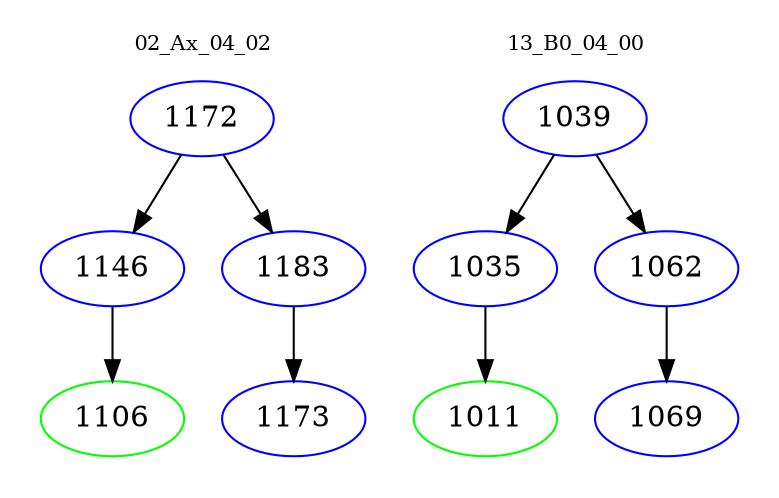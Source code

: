 digraph{
subgraph cluster_0 {
color = white
label = "02_Ax_04_02";
fontsize=10;
T0_1172 [label="1172", color="blue"]
T0_1172 -> T0_1146 [color="black"]
T0_1146 [label="1146", color="blue"]
T0_1146 -> T0_1106 [color="black"]
T0_1106 [label="1106", color="green"]
T0_1172 -> T0_1183 [color="black"]
T0_1183 [label="1183", color="blue"]
T0_1183 -> T0_1173 [color="black"]
T0_1173 [label="1173", color="blue"]
}
subgraph cluster_1 {
color = white
label = "13_B0_04_00";
fontsize=10;
T1_1039 [label="1039", color="blue"]
T1_1039 -> T1_1035 [color="black"]
T1_1035 [label="1035", color="blue"]
T1_1035 -> T1_1011 [color="black"]
T1_1011 [label="1011", color="green"]
T1_1039 -> T1_1062 [color="black"]
T1_1062 [label="1062", color="blue"]
T1_1062 -> T1_1069 [color="black"]
T1_1069 [label="1069", color="blue"]
}
}
